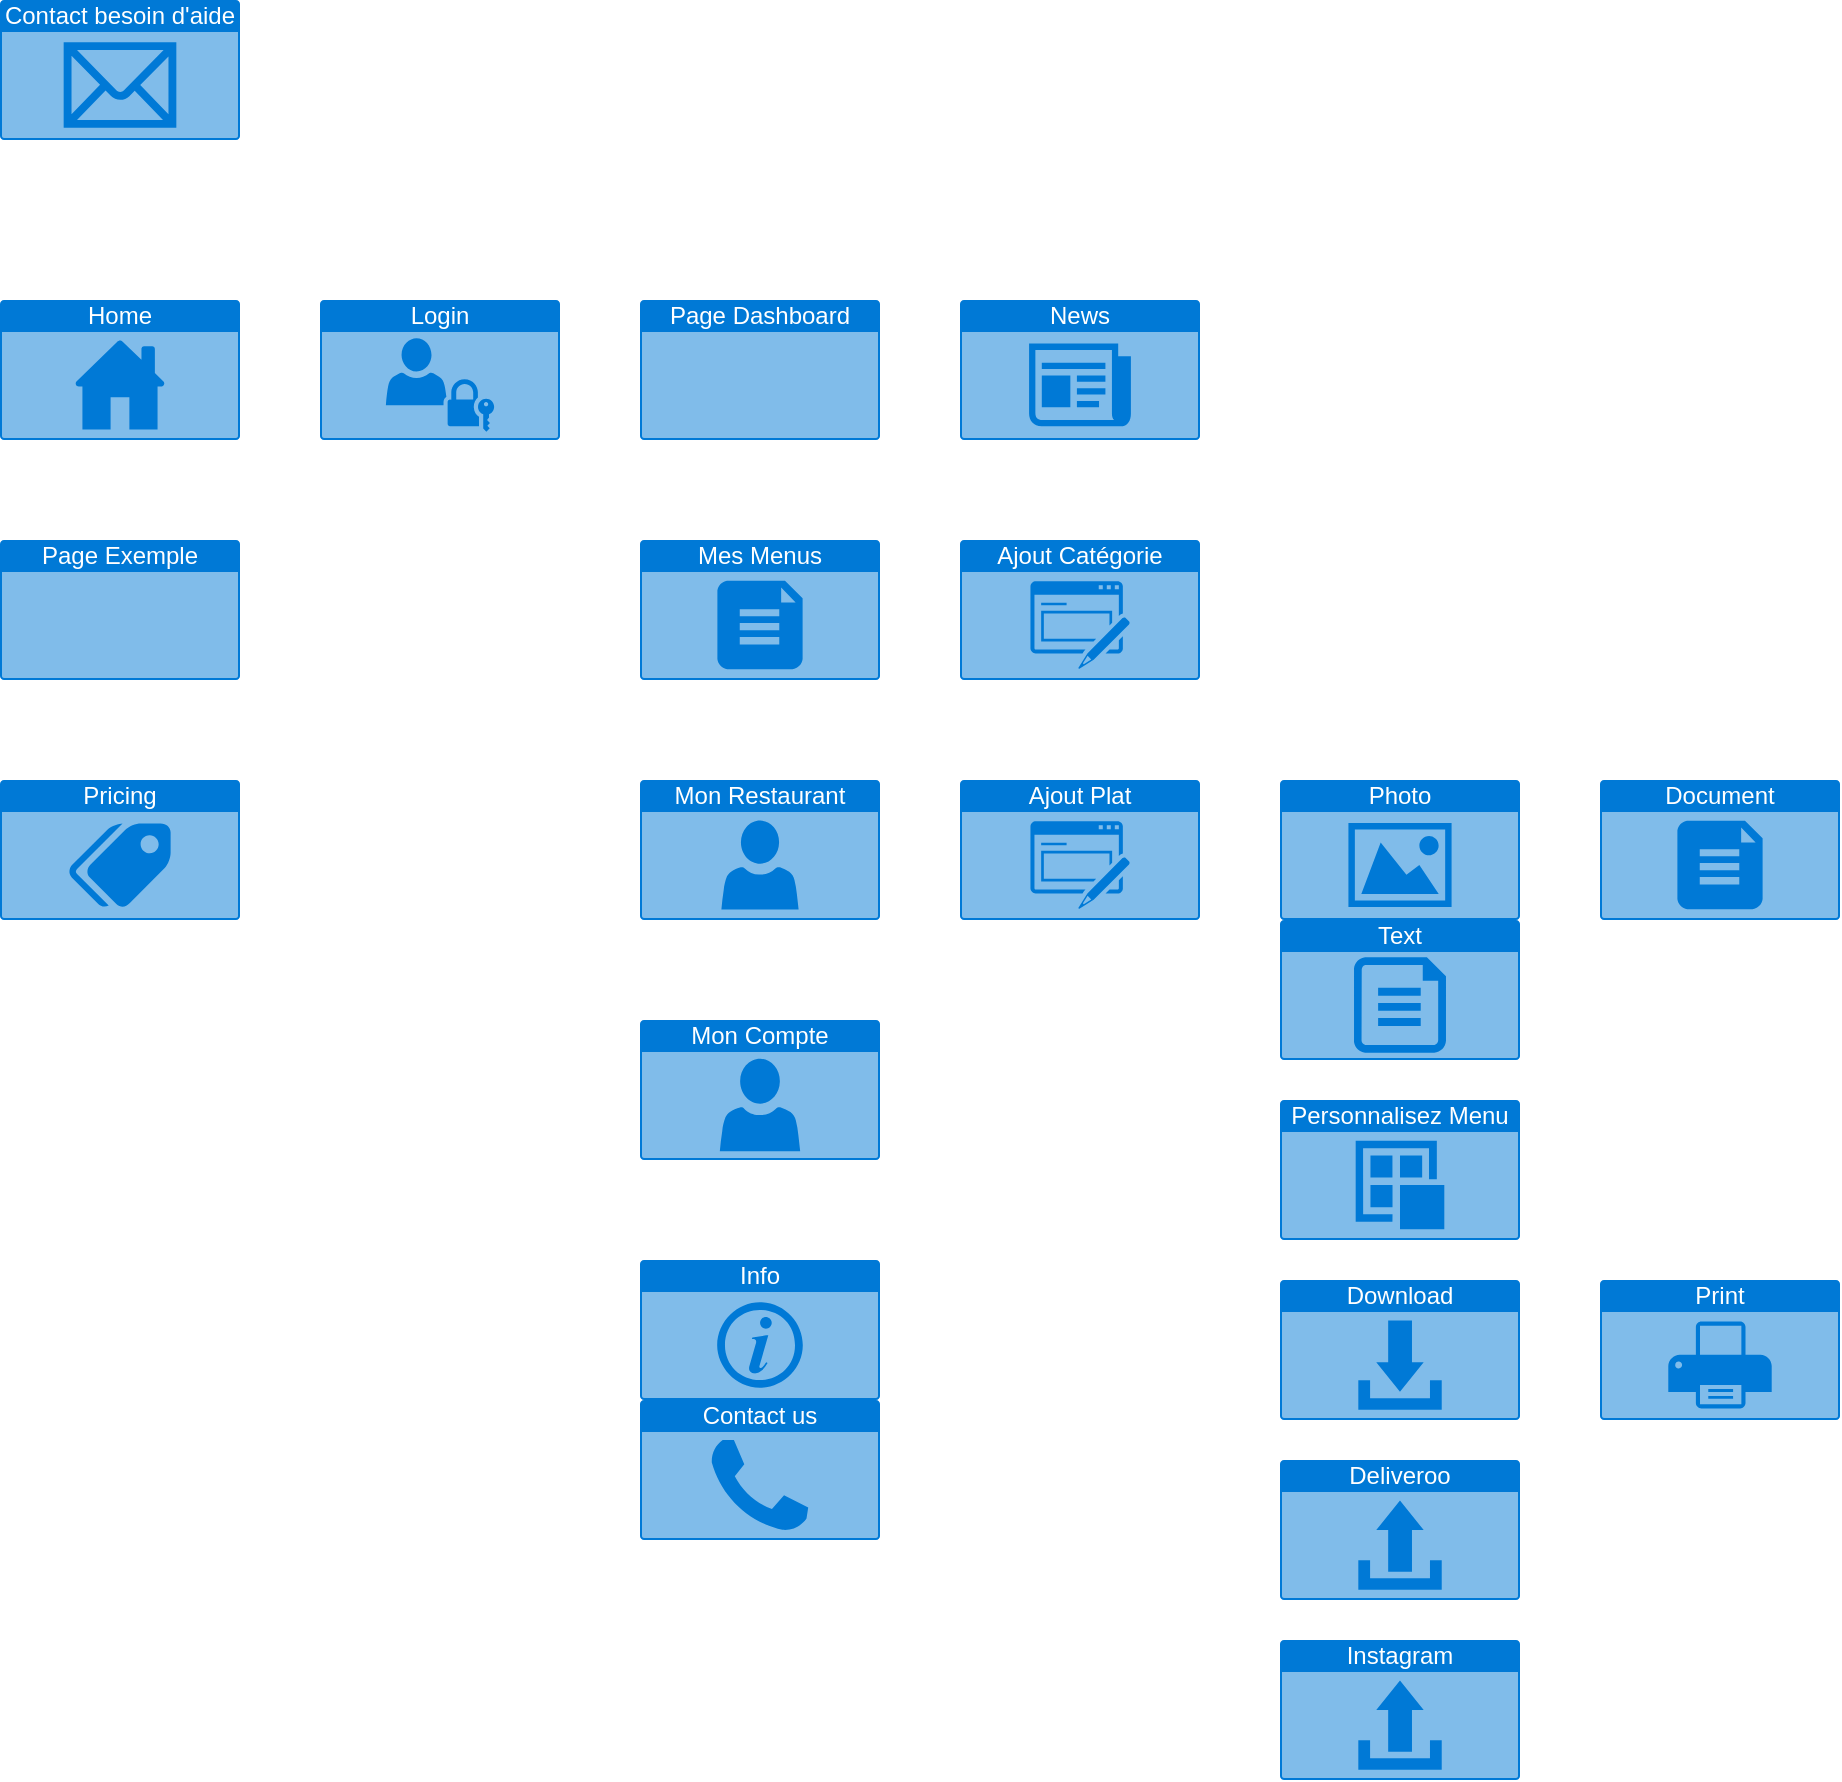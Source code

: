 <mxfile version="21.1.2" type="github">
  <diagram name="Page-1" id="VqAYsBs6g-JY-Q1anHcJ">
    <mxGraphModel dx="1079" dy="773" grid="1" gridSize="10" guides="1" tooltips="1" connect="1" arrows="1" fold="1" page="1" pageScale="1" pageWidth="1169" pageHeight="827" math="0" shadow="0">
      <root>
        <mxCell id="0" />
        <mxCell id="1" parent="0" />
        <mxCell id="5dijK-Lq9n8P_Ewpj1uG-2" value="Login" style="html=1;whiteSpace=wrap;strokeColor=none;fillColor=#0079D6;labelPosition=center;verticalLabelPosition=middle;verticalAlign=top;align=center;fontSize=12;outlineConnect=0;spacingTop=-6;fontColor=#FFFFFF;sketch=0;shape=mxgraph.sitemap.login;" vertex="1" parent="1">
          <mxGeometry x="360" y="200" width="120" height="70" as="geometry" />
        </mxCell>
        <mxCell id="5dijK-Lq9n8P_Ewpj1uG-3" value="Page Exemple" style="html=1;whiteSpace=wrap;strokeColor=none;fillColor=#0079D6;labelPosition=center;verticalLabelPosition=middle;verticalAlign=top;align=center;fontSize=12;outlineConnect=0;spacingTop=-6;fontColor=#FFFFFF;sketch=0;shape=mxgraph.sitemap.page;" vertex="1" parent="1">
          <mxGeometry x="200" y="320" width="120" height="70" as="geometry" />
        </mxCell>
        <mxCell id="5dijK-Lq9n8P_Ewpj1uG-5" value="Home" style="html=1;whiteSpace=wrap;strokeColor=none;fillColor=#0079D6;labelPosition=center;verticalLabelPosition=middle;verticalAlign=top;align=center;fontSize=12;outlineConnect=0;spacingTop=-6;fontColor=#FFFFFF;sketch=0;shape=mxgraph.sitemap.home;" vertex="1" parent="1">
          <mxGeometry x="200" y="200" width="120" height="70" as="geometry" />
        </mxCell>
        <mxCell id="5dijK-Lq9n8P_Ewpj1uG-7" value="Contact besoin d&#39;aide" style="html=1;whiteSpace=wrap;strokeColor=none;fillColor=#0079D6;labelPosition=center;verticalLabelPosition=middle;verticalAlign=top;align=center;fontSize=12;outlineConnect=0;spacingTop=-6;fontColor=#FFFFFF;sketch=0;shape=mxgraph.sitemap.mail;" vertex="1" parent="1">
          <mxGeometry x="200" y="50" width="120" height="70" as="geometry" />
        </mxCell>
        <mxCell id="5dijK-Lq9n8P_Ewpj1uG-8" value="Page Dashboard" style="html=1;whiteSpace=wrap;strokeColor=none;fillColor=#0079D6;labelPosition=center;verticalLabelPosition=middle;verticalAlign=top;align=center;fontSize=12;outlineConnect=0;spacingTop=-6;fontColor=#FFFFFF;sketch=0;shape=mxgraph.sitemap.page;" vertex="1" parent="1">
          <mxGeometry x="520" y="200" width="120" height="70" as="geometry" />
        </mxCell>
        <mxCell id="5dijK-Lq9n8P_Ewpj1uG-10" value="Mon Restaurant" style="html=1;whiteSpace=wrap;strokeColor=none;fillColor=#0079D6;labelPosition=center;verticalLabelPosition=middle;verticalAlign=top;align=center;fontSize=12;outlineConnect=0;spacingTop=-6;fontColor=#FFFFFF;sketch=0;shape=mxgraph.sitemap.profile;" vertex="1" parent="1">
          <mxGeometry x="520" y="440" width="120" height="70" as="geometry" />
        </mxCell>
        <mxCell id="5dijK-Lq9n8P_Ewpj1uG-11" value="Pricing" style="html=1;whiteSpace=wrap;strokeColor=none;fillColor=#0079D6;labelPosition=center;verticalLabelPosition=middle;verticalAlign=top;align=center;fontSize=12;outlineConnect=0;spacingTop=-6;fontColor=#FFFFFF;sketch=0;shape=mxgraph.sitemap.pricing;" vertex="1" parent="1">
          <mxGeometry x="200" y="440" width="120" height="70" as="geometry" />
        </mxCell>
        <mxCell id="5dijK-Lq9n8P_Ewpj1uG-13" value="Mon Compte" style="html=1;whiteSpace=wrap;strokeColor=none;fillColor=#0079D6;labelPosition=center;verticalLabelPosition=middle;verticalAlign=top;align=center;fontSize=12;outlineConnect=0;spacingTop=-6;fontColor=#FFFFFF;sketch=0;shape=mxgraph.sitemap.user;" vertex="1" parent="1">
          <mxGeometry x="520" y="560" width="120" height="70" as="geometry" />
        </mxCell>
        <mxCell id="5dijK-Lq9n8P_Ewpj1uG-14" value="Mes Menus" style="html=1;whiteSpace=wrap;strokeColor=none;fillColor=#0079D6;labelPosition=center;verticalLabelPosition=middle;verticalAlign=top;align=center;fontSize=12;outlineConnect=0;spacingTop=-6;fontColor=#FFFFFF;sketch=0;shape=mxgraph.sitemap.document;" vertex="1" parent="1">
          <mxGeometry x="520" y="320" width="120" height="70" as="geometry" />
        </mxCell>
        <mxCell id="5dijK-Lq9n8P_Ewpj1uG-18" value="Ajout Catégorie" style="html=1;whiteSpace=wrap;strokeColor=none;fillColor=#0079D6;labelPosition=center;verticalLabelPosition=middle;verticalAlign=top;align=center;fontSize=12;outlineConnect=0;spacingTop=-6;fontColor=#FFFFFF;sketch=0;shape=mxgraph.sitemap.form;" vertex="1" parent="1">
          <mxGeometry x="680" y="320" width="120" height="70" as="geometry" />
        </mxCell>
        <mxCell id="5dijK-Lq9n8P_Ewpj1uG-20" value="Ajout Plat" style="html=1;whiteSpace=wrap;strokeColor=none;fillColor=#0079D6;labelPosition=center;verticalLabelPosition=middle;verticalAlign=top;align=center;fontSize=12;outlineConnect=0;spacingTop=-6;fontColor=#FFFFFF;sketch=0;shape=mxgraph.sitemap.form;" vertex="1" parent="1">
          <mxGeometry x="680" y="440" width="120" height="70" as="geometry" />
        </mxCell>
        <mxCell id="5dijK-Lq9n8P_Ewpj1uG-21" value="Info" style="html=1;whiteSpace=wrap;strokeColor=none;fillColor=#0079D6;labelPosition=center;verticalLabelPosition=middle;verticalAlign=top;align=center;fontSize=12;outlineConnect=0;spacingTop=-6;fontColor=#FFFFFF;sketch=0;shape=mxgraph.sitemap.info;" vertex="1" parent="1">
          <mxGeometry x="520" y="680" width="120" height="70" as="geometry" />
        </mxCell>
        <mxCell id="5dijK-Lq9n8P_Ewpj1uG-22" value="Photo" style="html=1;whiteSpace=wrap;strokeColor=none;fillColor=#0079D6;labelPosition=center;verticalLabelPosition=middle;verticalAlign=top;align=center;fontSize=12;outlineConnect=0;spacingTop=-6;fontColor=#FFFFFF;sketch=0;shape=mxgraph.sitemap.photo;" vertex="1" parent="1">
          <mxGeometry x="840" y="440" width="120" height="70" as="geometry" />
        </mxCell>
        <mxCell id="5dijK-Lq9n8P_Ewpj1uG-23" value="Text" style="html=1;whiteSpace=wrap;strokeColor=none;fillColor=#0079D6;labelPosition=center;verticalLabelPosition=middle;verticalAlign=top;align=center;fontSize=12;outlineConnect=0;spacingTop=-6;fontColor=#FFFFFF;sketch=0;shape=mxgraph.sitemap.text;" vertex="1" parent="1">
          <mxGeometry x="840" y="510" width="120" height="70" as="geometry" />
        </mxCell>
        <mxCell id="5dijK-Lq9n8P_Ewpj1uG-24" value="Document" style="html=1;whiteSpace=wrap;strokeColor=none;fillColor=#0079D6;labelPosition=center;verticalLabelPosition=middle;verticalAlign=top;align=center;fontSize=12;outlineConnect=0;spacingTop=-6;fontColor=#FFFFFF;sketch=0;shape=mxgraph.sitemap.document;" vertex="1" parent="1">
          <mxGeometry x="1000" y="440" width="120" height="70" as="geometry" />
        </mxCell>
        <mxCell id="5dijK-Lq9n8P_Ewpj1uG-25" value="Contact us" style="html=1;whiteSpace=wrap;strokeColor=none;fillColor=#0079D6;labelPosition=center;verticalLabelPosition=middle;verticalAlign=top;align=center;fontSize=12;outlineConnect=0;spacingTop=-6;fontColor=#FFFFFF;sketch=0;shape=mxgraph.sitemap.contact_us;" vertex="1" parent="1">
          <mxGeometry x="520" y="750" width="120" height="70" as="geometry" />
        </mxCell>
        <mxCell id="5dijK-Lq9n8P_Ewpj1uG-26" value="Personnalisez Menu" style="html=1;whiteSpace=wrap;strokeColor=none;fillColor=#0079D6;labelPosition=center;verticalLabelPosition=middle;verticalAlign=top;align=center;fontSize=12;outlineConnect=0;spacingTop=-6;fontColor=#FFFFFF;sketch=0;shape=mxgraph.sitemap.post;" vertex="1" parent="1">
          <mxGeometry x="840" y="600" width="120" height="70" as="geometry" />
        </mxCell>
        <mxCell id="5dijK-Lq9n8P_Ewpj1uG-27" value="Print" style="html=1;whiteSpace=wrap;strokeColor=none;fillColor=#0079D6;labelPosition=center;verticalLabelPosition=middle;verticalAlign=top;align=center;fontSize=12;outlineConnect=0;spacingTop=-6;fontColor=#FFFFFF;sketch=0;shape=mxgraph.sitemap.print;" vertex="1" parent="1">
          <mxGeometry x="1000" y="690" width="120" height="70" as="geometry" />
        </mxCell>
        <mxCell id="5dijK-Lq9n8P_Ewpj1uG-28" value="Download" style="html=1;whiteSpace=wrap;strokeColor=none;fillColor=#0079D6;labelPosition=center;verticalLabelPosition=middle;verticalAlign=top;align=center;fontSize=12;outlineConnect=0;spacingTop=-6;fontColor=#FFFFFF;sketch=0;shape=mxgraph.sitemap.download;" vertex="1" parent="1">
          <mxGeometry x="840" y="690" width="120" height="70" as="geometry" />
        </mxCell>
        <mxCell id="5dijK-Lq9n8P_Ewpj1uG-29" value="Deliveroo" style="html=1;whiteSpace=wrap;strokeColor=none;fillColor=#0079D6;labelPosition=center;verticalLabelPosition=middle;verticalAlign=top;align=center;fontSize=12;outlineConnect=0;spacingTop=-6;fontColor=#FFFFFF;sketch=0;shape=mxgraph.sitemap.upload;" vertex="1" parent="1">
          <mxGeometry x="840" y="780" width="120" height="70" as="geometry" />
        </mxCell>
        <mxCell id="5dijK-Lq9n8P_Ewpj1uG-30" value="Instagram" style="html=1;whiteSpace=wrap;strokeColor=none;fillColor=#0079D6;labelPosition=center;verticalLabelPosition=middle;verticalAlign=top;align=center;fontSize=12;outlineConnect=0;spacingTop=-6;fontColor=#FFFFFF;sketch=0;shape=mxgraph.sitemap.upload;" vertex="1" parent="1">
          <mxGeometry x="840" y="870" width="120" height="70" as="geometry" />
        </mxCell>
        <mxCell id="5dijK-Lq9n8P_Ewpj1uG-31" value="News" style="html=1;whiteSpace=wrap;strokeColor=none;fillColor=#0079D6;labelPosition=center;verticalLabelPosition=middle;verticalAlign=top;align=center;fontSize=12;outlineConnect=0;spacingTop=-6;fontColor=#FFFFFF;sketch=0;shape=mxgraph.sitemap.news;" vertex="1" parent="1">
          <mxGeometry x="680" y="200" width="120" height="70" as="geometry" />
        </mxCell>
      </root>
    </mxGraphModel>
  </diagram>
</mxfile>
